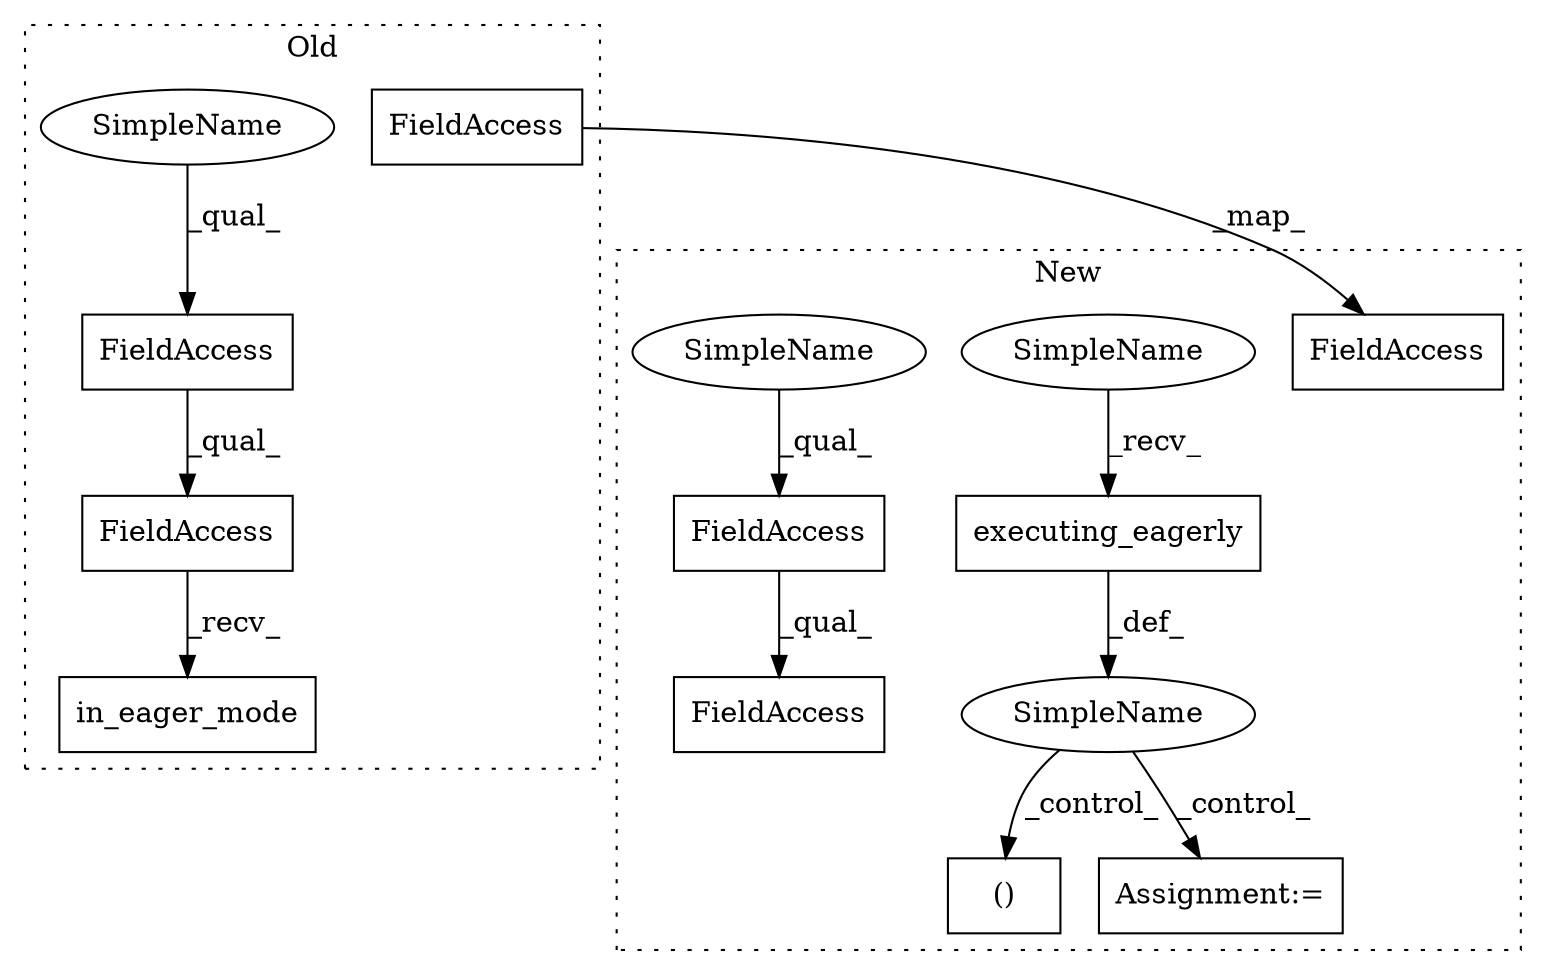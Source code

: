 digraph G {
subgraph cluster0 {
1 [label="in_eager_mode" a="32" s="32488" l="15" shape="box"];
3 [label="FieldAccess" a="22" s="32463" l="24" shape="box"];
4 [label="FieldAccess" a="22" s="32463" l="18" shape="box"];
10 [label="FieldAccess" a="22" s="32623" l="18" shape="box"];
12 [label="SimpleName" a="42" s="32463" l="10" shape="ellipse"];
label = "Old";
style="dotted";
}
subgraph cluster1 {
2 [label="()" a="106" s="32767" l="31" shape="box"];
5 [label="SimpleName" a="42" s="" l="" shape="ellipse"];
6 [label="Assignment:=" a="7" s="32657" l="1" shape="box"];
7 [label="executing_eagerly" a="32" s="32558" l="19" shape="box"];
8 [label="FieldAccess" a="22" s="32658" l="16" shape="box"];
9 [label="FieldAccess" a="22" s="32658" l="23" shape="box"];
11 [label="FieldAccess" a="22" s="32800" l="18" shape="box"];
13 [label="SimpleName" a="42" s="32547" l="10" shape="ellipse"];
14 [label="SimpleName" a="42" s="32658" l="10" shape="ellipse"];
label = "New";
style="dotted";
}
3 -> 1 [label="_recv_"];
4 -> 3 [label="_qual_"];
5 -> 6 [label="_control_"];
5 -> 2 [label="_control_"];
7 -> 5 [label="_def_"];
8 -> 9 [label="_qual_"];
10 -> 11 [label="_map_"];
12 -> 4 [label="_qual_"];
13 -> 7 [label="_recv_"];
14 -> 8 [label="_qual_"];
}
